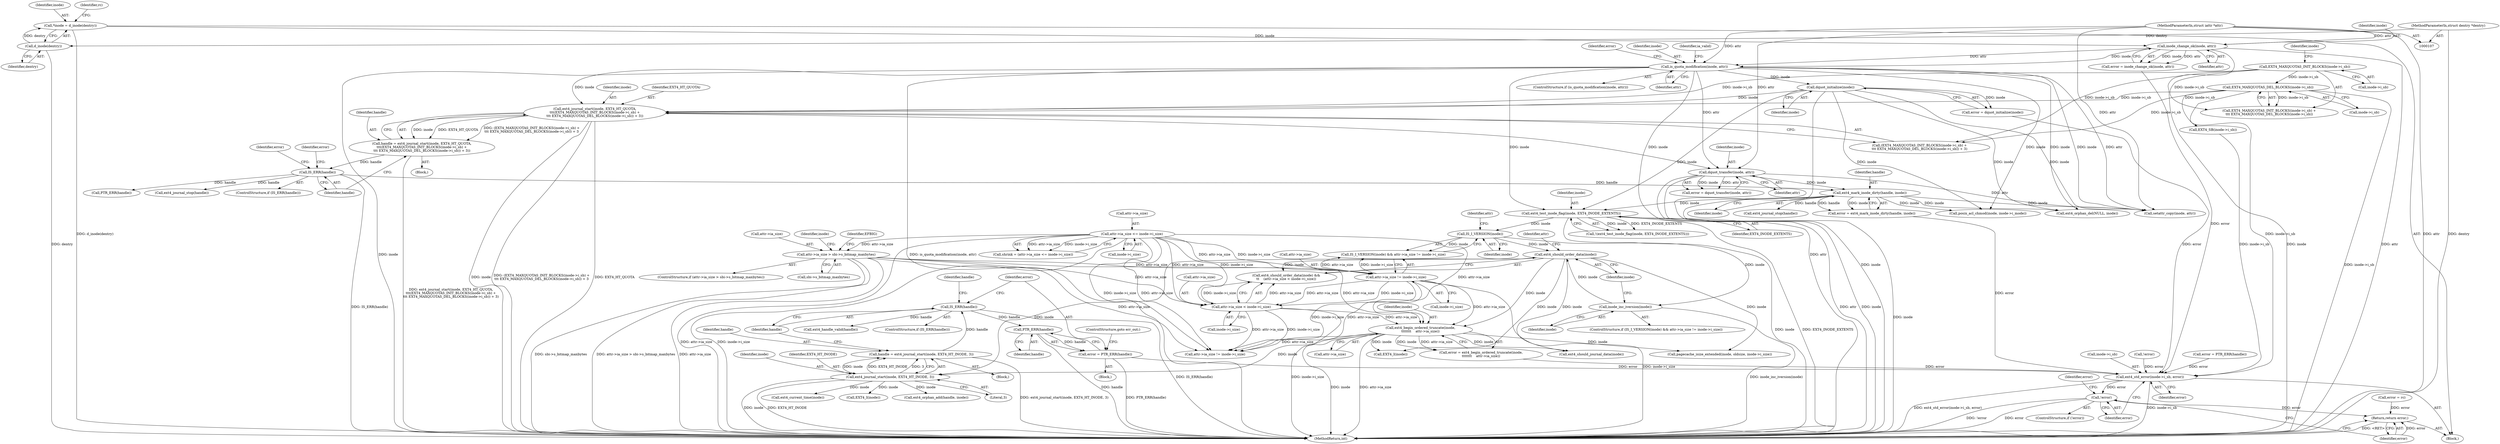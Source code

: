digraph "0_linux_ea3d7209ca01da209cda6f0dea8be9cc4b7a933b_7@pointer" {
"1000364" [label="(Call,PTR_ERR(handle))"];
"1000359" [label="(Call,IS_ERR(handle))"];
"1000352" [label="(Call,handle = ext4_journal_start(inode, EXT4_HT_INODE, 3))"];
"1000354" [label="(Call,ext4_journal_start(inode, EXT4_HT_INODE, 3))"];
"1000335" [label="(Call,ext4_begin_ordered_truncate(inode,\n\t\t\t\t\t\t\t    attr->ia_size))"];
"1000323" [label="(Call,ext4_should_order_data(inode))"];
"1000310" [label="(Call,IS_I_VERSION(inode))"];
"1000277" [label="(Call,ext4_test_inode_flag(inode, EXT4_INODE_EXTENTS))"];
"1000246" [label="(Call,ext4_mark_inode_dirty(handle, inode))"];
"1000198" [label="(Call,IS_ERR(handle))"];
"1000181" [label="(Call,handle = ext4_journal_start(inode, EXT4_HT_QUOTA,\n\t\t\t(EXT4_MAXQUOTAS_INIT_BLOCKS(inode->i_sb) +\n\t\t\t EXT4_MAXQUOTAS_DEL_BLOCKS(inode->i_sb)) + 3))"];
"1000183" [label="(Call,ext4_journal_start(inode, EXT4_HT_QUOTA,\n\t\t\t(EXT4_MAXQUOTAS_INIT_BLOCKS(inode->i_sb) +\n\t\t\t EXT4_MAXQUOTAS_DEL_BLOCKS(inode->i_sb)) + 3))"];
"1000141" [label="(Call,is_quota_modification(inode, attr))"];
"1000133" [label="(Call,inode_change_ok(inode, attr))"];
"1000112" [label="(Call,*inode = d_inode(dentry))"];
"1000114" [label="(Call,d_inode(dentry))"];
"1000108" [label="(MethodParameterIn,struct dentry *dentry)"];
"1000109" [label="(MethodParameterIn,struct iattr *attr)"];
"1000147" [label="(Call,dquot_initialize(inode))"];
"1000188" [label="(Call,EXT4_MAXQUOTAS_INIT_BLOCKS(inode->i_sb))"];
"1000192" [label="(Call,EXT4_MAXQUOTAS_DEL_BLOCKS(inode->i_sb))"];
"1000208" [label="(Call,dquot_transfer(inode, attr))"];
"1000319" [label="(Call,inode_inc_iversion(inode))"];
"1000325" [label="(Call,attr->ia_size < inode->i_size)"];
"1000289" [label="(Call,attr->ia_size > sbi->s_bitmap_maxbytes)"];
"1000268" [label="(Call,attr->ia_size <= inode->i_size)"];
"1000312" [label="(Call,attr->ia_size != inode->i_size)"];
"1000362" [label="(Call,error = PTR_ERR(handle))"];
"1000528" [label="(Call,ext4_std_error(inode->i_sb, error))"];
"1000534" [label="(Call,!error)"];
"1000539" [label="(Return,return error;)"];
"1000351" [label="(Block,)"];
"1000141" [label="(Call,is_quota_modification(inode, attr))"];
"1000365" [label="(Identifier,handle)"];
"1000193" [label="(Call,inode->i_sb)"];
"1000202" [label="(Identifier,error)"];
"1000324" [label="(Identifier,inode)"];
"1000401" [label="(Call,EXT4_I(inode))"];
"1000277" [label="(Call,ext4_test_inode_flag(inode, EXT4_INODE_EXTENTS))"];
"1000184" [label="(Identifier,inode)"];
"1000327" [label="(Identifier,attr)"];
"1000353" [label="(Identifier,handle)"];
"1000532" [label="(Identifier,error)"];
"1000355" [label="(Identifier,inode)"];
"1000269" [label="(Call,attr->ia_size)"];
"1000541" [label="(MethodReturn,int)"];
"1000157" [label="(Identifier,ia_valid)"];
"1000194" [label="(Identifier,inode)"];
"1000210" [label="(Identifier,attr)"];
"1000537" [label="(Identifier,error)"];
"1000356" [label="(Identifier,EXT4_HT_INODE)"];
"1000272" [label="(Call,inode->i_size)"];
"1000528" [label="(Call,ext4_std_error(inode->i_sb, error))"];
"1000335" [label="(Call,ext4_begin_ordered_truncate(inode,\n\t\t\t\t\t\t\t    attr->ia_size))"];
"1000186" [label="(Call,(EXT4_MAXQUOTAS_INIT_BLOCKS(inode->i_sb) +\n\t\t\t EXT4_MAXQUOTAS_DEL_BLOCKS(inode->i_sb)) + 3)"];
"1000336" [label="(Identifier,inode)"];
"1000499" [label="(Call,setattr_copy(inode, attr))"];
"1000188" [label="(Call,EXT4_MAXQUOTAS_INIT_BLOCKS(inode->i_sb))"];
"1000477" [label="(Call,EXT4_I(inode))"];
"1000187" [label="(Call,EXT4_MAXQUOTAS_INIT_BLOCKS(inode->i_sb) +\n\t\t\t EXT4_MAXQUOTAS_DEL_BLOCKS(inode->i_sb))"];
"1000183" [label="(Call,ext4_journal_start(inode, EXT4_HT_QUOTA,\n\t\t\t(EXT4_MAXQUOTAS_INIT_BLOCKS(inode->i_sb) +\n\t\t\t EXT4_MAXQUOTAS_DEL_BLOCKS(inode->i_sb)) + 3))"];
"1000352" [label="(Call,handle = ext4_journal_start(inode, EXT4_HT_INODE, 3))"];
"1000354" [label="(Call,ext4_journal_start(inode, EXT4_HT_INODE, 3))"];
"1000326" [label="(Call,attr->ia_size)"];
"1000314" [label="(Identifier,attr)"];
"1000140" [label="(ControlStructure,if (is_quota_modification(inode, attr)))"];
"1000244" [label="(Call,error = ext4_mark_inode_dirty(handle, inode))"];
"1000203" [label="(Call,PTR_ERR(handle))"];
"1000320" [label="(Identifier,inode)"];
"1000181" [label="(Call,handle = ext4_journal_start(inode, EXT4_HT_QUOTA,\n\t\t\t(EXT4_MAXQUOTAS_INIT_BLOCKS(inode->i_sb) +\n\t\t\t EXT4_MAXQUOTAS_DEL_BLOCKS(inode->i_sb)) + 3))"];
"1000248" [label="(Identifier,inode)"];
"1000361" [label="(Block,)"];
"1000288" [label="(ControlStructure,if (attr->ia_size > sbi->s_bitmap_maxbytes))"];
"1000214" [label="(Call,ext4_journal_stop(handle))"];
"1000362" [label="(Call,error = PTR_ERR(handle))"];
"1000147" [label="(Call,dquot_initialize(inode))"];
"1000146" [label="(Identifier,error)"];
"1000536" [label="(Call,error = rc)"];
"1000375" [label="(Call,ext4_orphan_add(handle, inode))"];
"1000268" [label="(Call,attr->ia_size <= inode->i_size)"];
"1000198" [label="(Call,IS_ERR(handle))"];
"1000323" [label="(Call,ext4_should_order_data(inode))"];
"1000311" [label="(Identifier,inode)"];
"1000266" [label="(Call,shrink = (attr->ia_size <= inode->i_size))"];
"1000529" [label="(Call,inode->i_sb)"];
"1000535" [label="(Identifier,error)"];
"1000284" [label="(Call,EXT4_SB(inode->i_sb))"];
"1000143" [label="(Identifier,attr)"];
"1000360" [label="(Identifier,handle)"];
"1000115" [label="(Identifier,dentry)"];
"1000337" [label="(Call,attr->ia_size)"];
"1000359" [label="(Call,IS_ERR(handle))"];
"1000522" [label="(Call,posix_acl_chmod(inode, inode->i_mode))"];
"1000113" [label="(Identifier,inode)"];
"1000357" [label="(Literal,3)"];
"1000134" [label="(Identifier,inode)"];
"1000322" [label="(Call,ext4_should_order_data(inode) &&\n\t\t    (attr->ia_size < inode->i_size))"];
"1000290" [label="(Call,attr->ia_size)"];
"1000309" [label="(Call,IS_I_VERSION(inode) && attr->ia_size != inode->i_size)"];
"1000109" [label="(MethodParameterIn,struct iattr *attr)"];
"1000389" [label="(Call,ext4_current_time(inode))"];
"1000316" [label="(Call,inode->i_size)"];
"1000289" [label="(Call,attr->ia_size > sbi->s_bitmap_maxbytes)"];
"1000303" [label="(Identifier,inode)"];
"1000451" [label="(Call,pagecache_isize_extended(inode, oldsize, inode->i_size))"];
"1000370" [label="(Identifier,handle)"];
"1000364" [label="(Call,PTR_ERR(handle))"];
"1000192" [label="(Call,EXT4_MAXQUOTAS_DEL_BLOCKS(inode->i_sb))"];
"1000112" [label="(Call,*inode = d_inode(dentry))"];
"1000510" [label="(Call,ext4_orphan_del(NULL, inode))"];
"1000182" [label="(Identifier,handle)"];
"1000424" [label="(Call,!error)"];
"1000533" [label="(ControlStructure,if (!error))"];
"1000249" [label="(Call,ext4_journal_stop(handle))"];
"1000131" [label="(Call,error = inode_change_ok(inode, attr))"];
"1000363" [label="(Identifier,error)"];
"1000278" [label="(Identifier,inode)"];
"1000148" [label="(Identifier,inode)"];
"1000540" [label="(Identifier,error)"];
"1000179" [label="(Block,)"];
"1000279" [label="(Identifier,EXT4_INODE_EXTENTS)"];
"1000298" [label="(Identifier,EFBIG)"];
"1000209" [label="(Identifier,inode)"];
"1000246" [label="(Call,ext4_mark_inode_dirty(handle, inode))"];
"1000145" [label="(Call,error = dquot_initialize(inode))"];
"1000206" [label="(Call,error = dquot_transfer(inode, attr))"];
"1000142" [label="(Identifier,inode)"];
"1000369" [label="(Call,ext4_handle_valid(handle))"];
"1000135" [label="(Identifier,attr)"];
"1000325" [label="(Call,attr->ia_size < inode->i_size)"];
"1000207" [label="(Identifier,error)"];
"1000185" [label="(Identifier,EXT4_HT_QUOTA)"];
"1000312" [label="(Call,attr->ia_size != inode->i_size)"];
"1000539" [label="(Return,return error;)"];
"1000308" [label="(ControlStructure,if (IS_I_VERSION(inode) && attr->ia_size != inode->i_size))"];
"1000201" [label="(Call,error = PTR_ERR(handle))"];
"1000462" [label="(Call,ext4_should_journal_data(inode))"];
"1000208" [label="(Call,dquot_transfer(inode, attr))"];
"1000329" [label="(Call,inode->i_size)"];
"1000197" [label="(ControlStructure,if (IS_ERR(handle)))"];
"1000189" [label="(Call,inode->i_sb)"];
"1000276" [label="(Call,!(ext4_test_inode_flag(inode, EXT4_INODE_EXTENTS)))"];
"1000119" [label="(Identifier,rc)"];
"1000114" [label="(Call,d_inode(dentry))"];
"1000358" [label="(ControlStructure,if (IS_ERR(handle)))"];
"1000313" [label="(Call,attr->ia_size)"];
"1000310" [label="(Call,IS_I_VERSION(inode))"];
"1000534" [label="(Call,!error)"];
"1000293" [label="(Call,sbi->s_bitmap_maxbytes)"];
"1000247" [label="(Identifier,handle)"];
"1000319" [label="(Call,inode_inc_iversion(inode))"];
"1000133" [label="(Call,inode_change_ok(inode, attr))"];
"1000199" [label="(Identifier,handle)"];
"1000333" [label="(Call,error = ext4_begin_ordered_truncate(inode,\n\t\t\t\t\t\t\t    attr->ia_size))"];
"1000344" [label="(Call,attr->ia_size != inode->i_size)"];
"1000366" [label="(ControlStructure,goto err_out;)"];
"1000108" [label="(MethodParameterIn,struct dentry *dentry)"];
"1000110" [label="(Block,)"];
"1000364" -> "1000362"  [label="AST: "];
"1000364" -> "1000365"  [label="CFG: "];
"1000365" -> "1000364"  [label="AST: "];
"1000362" -> "1000364"  [label="CFG: "];
"1000364" -> "1000541"  [label="DDG: handle"];
"1000364" -> "1000362"  [label="DDG: handle"];
"1000359" -> "1000364"  [label="DDG: handle"];
"1000359" -> "1000358"  [label="AST: "];
"1000359" -> "1000360"  [label="CFG: "];
"1000360" -> "1000359"  [label="AST: "];
"1000363" -> "1000359"  [label="CFG: "];
"1000370" -> "1000359"  [label="CFG: "];
"1000359" -> "1000541"  [label="DDG: IS_ERR(handle)"];
"1000352" -> "1000359"  [label="DDG: handle"];
"1000359" -> "1000369"  [label="DDG: handle"];
"1000352" -> "1000351"  [label="AST: "];
"1000352" -> "1000354"  [label="CFG: "];
"1000353" -> "1000352"  [label="AST: "];
"1000354" -> "1000352"  [label="AST: "];
"1000360" -> "1000352"  [label="CFG: "];
"1000352" -> "1000541"  [label="DDG: ext4_journal_start(inode, EXT4_HT_INODE, 3)"];
"1000354" -> "1000352"  [label="DDG: inode"];
"1000354" -> "1000352"  [label="DDG: EXT4_HT_INODE"];
"1000354" -> "1000352"  [label="DDG: 3"];
"1000354" -> "1000357"  [label="CFG: "];
"1000355" -> "1000354"  [label="AST: "];
"1000356" -> "1000354"  [label="AST: "];
"1000357" -> "1000354"  [label="AST: "];
"1000354" -> "1000541"  [label="DDG: EXT4_HT_INODE"];
"1000354" -> "1000541"  [label="DDG: inode"];
"1000335" -> "1000354"  [label="DDG: inode"];
"1000323" -> "1000354"  [label="DDG: inode"];
"1000354" -> "1000375"  [label="DDG: inode"];
"1000354" -> "1000389"  [label="DDG: inode"];
"1000354" -> "1000401"  [label="DDG: inode"];
"1000335" -> "1000333"  [label="AST: "];
"1000335" -> "1000337"  [label="CFG: "];
"1000336" -> "1000335"  [label="AST: "];
"1000337" -> "1000335"  [label="AST: "];
"1000333" -> "1000335"  [label="CFG: "];
"1000335" -> "1000541"  [label="DDG: inode"];
"1000335" -> "1000541"  [label="DDG: attr->ia_size"];
"1000335" -> "1000333"  [label="DDG: inode"];
"1000335" -> "1000333"  [label="DDG: attr->ia_size"];
"1000323" -> "1000335"  [label="DDG: inode"];
"1000325" -> "1000335"  [label="DDG: attr->ia_size"];
"1000289" -> "1000335"  [label="DDG: attr->ia_size"];
"1000312" -> "1000335"  [label="DDG: attr->ia_size"];
"1000268" -> "1000335"  [label="DDG: attr->ia_size"];
"1000335" -> "1000344"  [label="DDG: attr->ia_size"];
"1000335" -> "1000451"  [label="DDG: inode"];
"1000335" -> "1000462"  [label="DDG: inode"];
"1000335" -> "1000477"  [label="DDG: inode"];
"1000323" -> "1000322"  [label="AST: "];
"1000323" -> "1000324"  [label="CFG: "];
"1000324" -> "1000323"  [label="AST: "];
"1000327" -> "1000323"  [label="CFG: "];
"1000322" -> "1000323"  [label="CFG: "];
"1000323" -> "1000322"  [label="DDG: inode"];
"1000310" -> "1000323"  [label="DDG: inode"];
"1000319" -> "1000323"  [label="DDG: inode"];
"1000323" -> "1000451"  [label="DDG: inode"];
"1000323" -> "1000462"  [label="DDG: inode"];
"1000323" -> "1000477"  [label="DDG: inode"];
"1000310" -> "1000309"  [label="AST: "];
"1000310" -> "1000311"  [label="CFG: "];
"1000311" -> "1000310"  [label="AST: "];
"1000314" -> "1000310"  [label="CFG: "];
"1000309" -> "1000310"  [label="CFG: "];
"1000310" -> "1000309"  [label="DDG: inode"];
"1000277" -> "1000310"  [label="DDG: inode"];
"1000310" -> "1000319"  [label="DDG: inode"];
"1000277" -> "1000276"  [label="AST: "];
"1000277" -> "1000279"  [label="CFG: "];
"1000278" -> "1000277"  [label="AST: "];
"1000279" -> "1000277"  [label="AST: "];
"1000276" -> "1000277"  [label="CFG: "];
"1000277" -> "1000541"  [label="DDG: inode"];
"1000277" -> "1000541"  [label="DDG: EXT4_INODE_EXTENTS"];
"1000277" -> "1000276"  [label="DDG: inode"];
"1000277" -> "1000276"  [label="DDG: EXT4_INODE_EXTENTS"];
"1000246" -> "1000277"  [label="DDG: inode"];
"1000141" -> "1000277"  [label="DDG: inode"];
"1000147" -> "1000277"  [label="DDG: inode"];
"1000246" -> "1000244"  [label="AST: "];
"1000246" -> "1000248"  [label="CFG: "];
"1000247" -> "1000246"  [label="AST: "];
"1000248" -> "1000246"  [label="AST: "];
"1000244" -> "1000246"  [label="CFG: "];
"1000246" -> "1000541"  [label="DDG: inode"];
"1000246" -> "1000244"  [label="DDG: handle"];
"1000246" -> "1000244"  [label="DDG: inode"];
"1000198" -> "1000246"  [label="DDG: handle"];
"1000208" -> "1000246"  [label="DDG: inode"];
"1000246" -> "1000249"  [label="DDG: handle"];
"1000246" -> "1000499"  [label="DDG: inode"];
"1000246" -> "1000510"  [label="DDG: inode"];
"1000246" -> "1000522"  [label="DDG: inode"];
"1000198" -> "1000197"  [label="AST: "];
"1000198" -> "1000199"  [label="CFG: "];
"1000199" -> "1000198"  [label="AST: "];
"1000202" -> "1000198"  [label="CFG: "];
"1000207" -> "1000198"  [label="CFG: "];
"1000198" -> "1000541"  [label="DDG: IS_ERR(handle)"];
"1000181" -> "1000198"  [label="DDG: handle"];
"1000198" -> "1000203"  [label="DDG: handle"];
"1000198" -> "1000214"  [label="DDG: handle"];
"1000181" -> "1000179"  [label="AST: "];
"1000181" -> "1000183"  [label="CFG: "];
"1000182" -> "1000181"  [label="AST: "];
"1000183" -> "1000181"  [label="AST: "];
"1000199" -> "1000181"  [label="CFG: "];
"1000181" -> "1000541"  [label="DDG: ext4_journal_start(inode, EXT4_HT_QUOTA,\n\t\t\t(EXT4_MAXQUOTAS_INIT_BLOCKS(inode->i_sb) +\n\t\t\t EXT4_MAXQUOTAS_DEL_BLOCKS(inode->i_sb)) + 3)"];
"1000183" -> "1000181"  [label="DDG: inode"];
"1000183" -> "1000181"  [label="DDG: EXT4_HT_QUOTA"];
"1000183" -> "1000181"  [label="DDG: (EXT4_MAXQUOTAS_INIT_BLOCKS(inode->i_sb) +\n\t\t\t EXT4_MAXQUOTAS_DEL_BLOCKS(inode->i_sb)) + 3"];
"1000183" -> "1000186"  [label="CFG: "];
"1000184" -> "1000183"  [label="AST: "];
"1000185" -> "1000183"  [label="AST: "];
"1000186" -> "1000183"  [label="AST: "];
"1000183" -> "1000541"  [label="DDG: (EXT4_MAXQUOTAS_INIT_BLOCKS(inode->i_sb) +\n\t\t\t EXT4_MAXQUOTAS_DEL_BLOCKS(inode->i_sb)) + 3"];
"1000183" -> "1000541"  [label="DDG: EXT4_HT_QUOTA"];
"1000183" -> "1000541"  [label="DDG: inode"];
"1000141" -> "1000183"  [label="DDG: inode"];
"1000147" -> "1000183"  [label="DDG: inode"];
"1000188" -> "1000183"  [label="DDG: inode->i_sb"];
"1000192" -> "1000183"  [label="DDG: inode->i_sb"];
"1000183" -> "1000208"  [label="DDG: inode"];
"1000141" -> "1000140"  [label="AST: "];
"1000141" -> "1000143"  [label="CFG: "];
"1000142" -> "1000141"  [label="AST: "];
"1000143" -> "1000141"  [label="AST: "];
"1000146" -> "1000141"  [label="CFG: "];
"1000157" -> "1000141"  [label="CFG: "];
"1000141" -> "1000541"  [label="DDG: inode"];
"1000141" -> "1000541"  [label="DDG: is_quota_modification(inode, attr)"];
"1000141" -> "1000541"  [label="DDG: attr"];
"1000133" -> "1000141"  [label="DDG: inode"];
"1000133" -> "1000141"  [label="DDG: attr"];
"1000109" -> "1000141"  [label="DDG: attr"];
"1000141" -> "1000147"  [label="DDG: inode"];
"1000141" -> "1000208"  [label="DDG: attr"];
"1000141" -> "1000499"  [label="DDG: inode"];
"1000141" -> "1000499"  [label="DDG: attr"];
"1000141" -> "1000510"  [label="DDG: inode"];
"1000141" -> "1000522"  [label="DDG: inode"];
"1000133" -> "1000131"  [label="AST: "];
"1000133" -> "1000135"  [label="CFG: "];
"1000134" -> "1000133"  [label="AST: "];
"1000135" -> "1000133"  [label="AST: "];
"1000131" -> "1000133"  [label="CFG: "];
"1000133" -> "1000541"  [label="DDG: inode"];
"1000133" -> "1000541"  [label="DDG: attr"];
"1000133" -> "1000131"  [label="DDG: inode"];
"1000133" -> "1000131"  [label="DDG: attr"];
"1000112" -> "1000133"  [label="DDG: inode"];
"1000109" -> "1000133"  [label="DDG: attr"];
"1000112" -> "1000110"  [label="AST: "];
"1000112" -> "1000114"  [label="CFG: "];
"1000113" -> "1000112"  [label="AST: "];
"1000114" -> "1000112"  [label="AST: "];
"1000119" -> "1000112"  [label="CFG: "];
"1000112" -> "1000541"  [label="DDG: d_inode(dentry)"];
"1000114" -> "1000112"  [label="DDG: dentry"];
"1000114" -> "1000115"  [label="CFG: "];
"1000115" -> "1000114"  [label="AST: "];
"1000114" -> "1000541"  [label="DDG: dentry"];
"1000108" -> "1000114"  [label="DDG: dentry"];
"1000108" -> "1000107"  [label="AST: "];
"1000108" -> "1000541"  [label="DDG: dentry"];
"1000109" -> "1000107"  [label="AST: "];
"1000109" -> "1000541"  [label="DDG: attr"];
"1000109" -> "1000208"  [label="DDG: attr"];
"1000109" -> "1000499"  [label="DDG: attr"];
"1000147" -> "1000145"  [label="AST: "];
"1000147" -> "1000148"  [label="CFG: "];
"1000148" -> "1000147"  [label="AST: "];
"1000145" -> "1000147"  [label="CFG: "];
"1000147" -> "1000541"  [label="DDG: inode"];
"1000147" -> "1000145"  [label="DDG: inode"];
"1000147" -> "1000499"  [label="DDG: inode"];
"1000147" -> "1000510"  [label="DDG: inode"];
"1000147" -> "1000522"  [label="DDG: inode"];
"1000188" -> "1000187"  [label="AST: "];
"1000188" -> "1000189"  [label="CFG: "];
"1000189" -> "1000188"  [label="AST: "];
"1000194" -> "1000188"  [label="CFG: "];
"1000188" -> "1000186"  [label="DDG: inode->i_sb"];
"1000188" -> "1000187"  [label="DDG: inode->i_sb"];
"1000188" -> "1000192"  [label="DDG: inode->i_sb"];
"1000192" -> "1000187"  [label="AST: "];
"1000192" -> "1000193"  [label="CFG: "];
"1000193" -> "1000192"  [label="AST: "];
"1000187" -> "1000192"  [label="CFG: "];
"1000192" -> "1000541"  [label="DDG: inode->i_sb"];
"1000192" -> "1000186"  [label="DDG: inode->i_sb"];
"1000192" -> "1000187"  [label="DDG: inode->i_sb"];
"1000192" -> "1000284"  [label="DDG: inode->i_sb"];
"1000192" -> "1000528"  [label="DDG: inode->i_sb"];
"1000208" -> "1000206"  [label="AST: "];
"1000208" -> "1000210"  [label="CFG: "];
"1000209" -> "1000208"  [label="AST: "];
"1000210" -> "1000208"  [label="AST: "];
"1000206" -> "1000208"  [label="CFG: "];
"1000208" -> "1000541"  [label="DDG: inode"];
"1000208" -> "1000541"  [label="DDG: attr"];
"1000208" -> "1000206"  [label="DDG: inode"];
"1000208" -> "1000206"  [label="DDG: attr"];
"1000208" -> "1000499"  [label="DDG: attr"];
"1000319" -> "1000308"  [label="AST: "];
"1000319" -> "1000320"  [label="CFG: "];
"1000320" -> "1000319"  [label="AST: "];
"1000324" -> "1000319"  [label="CFG: "];
"1000319" -> "1000541"  [label="DDG: inode_inc_iversion(inode)"];
"1000325" -> "1000322"  [label="AST: "];
"1000325" -> "1000329"  [label="CFG: "];
"1000326" -> "1000325"  [label="AST: "];
"1000329" -> "1000325"  [label="AST: "];
"1000322" -> "1000325"  [label="CFG: "];
"1000325" -> "1000541"  [label="DDG: inode->i_size"];
"1000325" -> "1000322"  [label="DDG: attr->ia_size"];
"1000325" -> "1000322"  [label="DDG: inode->i_size"];
"1000289" -> "1000325"  [label="DDG: attr->ia_size"];
"1000312" -> "1000325"  [label="DDG: attr->ia_size"];
"1000312" -> "1000325"  [label="DDG: inode->i_size"];
"1000268" -> "1000325"  [label="DDG: attr->ia_size"];
"1000268" -> "1000325"  [label="DDG: inode->i_size"];
"1000325" -> "1000344"  [label="DDG: attr->ia_size"];
"1000325" -> "1000344"  [label="DDG: inode->i_size"];
"1000289" -> "1000288"  [label="AST: "];
"1000289" -> "1000293"  [label="CFG: "];
"1000290" -> "1000289"  [label="AST: "];
"1000293" -> "1000289"  [label="AST: "];
"1000298" -> "1000289"  [label="CFG: "];
"1000303" -> "1000289"  [label="CFG: "];
"1000289" -> "1000541"  [label="DDG: attr->ia_size"];
"1000289" -> "1000541"  [label="DDG: sbi->s_bitmap_maxbytes"];
"1000289" -> "1000541"  [label="DDG: attr->ia_size > sbi->s_bitmap_maxbytes"];
"1000268" -> "1000289"  [label="DDG: attr->ia_size"];
"1000289" -> "1000312"  [label="DDG: attr->ia_size"];
"1000289" -> "1000344"  [label="DDG: attr->ia_size"];
"1000268" -> "1000266"  [label="AST: "];
"1000268" -> "1000272"  [label="CFG: "];
"1000269" -> "1000268"  [label="AST: "];
"1000272" -> "1000268"  [label="AST: "];
"1000266" -> "1000268"  [label="CFG: "];
"1000268" -> "1000541"  [label="DDG: attr->ia_size"];
"1000268" -> "1000541"  [label="DDG: inode->i_size"];
"1000268" -> "1000266"  [label="DDG: attr->ia_size"];
"1000268" -> "1000266"  [label="DDG: inode->i_size"];
"1000268" -> "1000312"  [label="DDG: attr->ia_size"];
"1000268" -> "1000312"  [label="DDG: inode->i_size"];
"1000268" -> "1000344"  [label="DDG: attr->ia_size"];
"1000268" -> "1000344"  [label="DDG: inode->i_size"];
"1000312" -> "1000309"  [label="AST: "];
"1000312" -> "1000316"  [label="CFG: "];
"1000313" -> "1000312"  [label="AST: "];
"1000316" -> "1000312"  [label="AST: "];
"1000309" -> "1000312"  [label="CFG: "];
"1000312" -> "1000541"  [label="DDG: inode->i_size"];
"1000312" -> "1000309"  [label="DDG: attr->ia_size"];
"1000312" -> "1000309"  [label="DDG: inode->i_size"];
"1000312" -> "1000344"  [label="DDG: attr->ia_size"];
"1000312" -> "1000344"  [label="DDG: inode->i_size"];
"1000362" -> "1000361"  [label="AST: "];
"1000363" -> "1000362"  [label="AST: "];
"1000366" -> "1000362"  [label="CFG: "];
"1000362" -> "1000541"  [label="DDG: PTR_ERR(handle)"];
"1000362" -> "1000528"  [label="DDG: error"];
"1000528" -> "1000110"  [label="AST: "];
"1000528" -> "1000532"  [label="CFG: "];
"1000529" -> "1000528"  [label="AST: "];
"1000532" -> "1000528"  [label="AST: "];
"1000535" -> "1000528"  [label="CFG: "];
"1000528" -> "1000541"  [label="DDG: ext4_std_error(inode->i_sb, error)"];
"1000528" -> "1000541"  [label="DDG: inode->i_sb"];
"1000284" -> "1000528"  [label="DDG: inode->i_sb"];
"1000333" -> "1000528"  [label="DDG: error"];
"1000131" -> "1000528"  [label="DDG: error"];
"1000424" -> "1000528"  [label="DDG: error"];
"1000244" -> "1000528"  [label="DDG: error"];
"1000145" -> "1000528"  [label="DDG: error"];
"1000201" -> "1000528"  [label="DDG: error"];
"1000528" -> "1000534"  [label="DDG: error"];
"1000534" -> "1000533"  [label="AST: "];
"1000534" -> "1000535"  [label="CFG: "];
"1000535" -> "1000534"  [label="AST: "];
"1000537" -> "1000534"  [label="CFG: "];
"1000540" -> "1000534"  [label="CFG: "];
"1000534" -> "1000541"  [label="DDG: !error"];
"1000534" -> "1000541"  [label="DDG: error"];
"1000534" -> "1000539"  [label="DDG: error"];
"1000539" -> "1000110"  [label="AST: "];
"1000539" -> "1000540"  [label="CFG: "];
"1000540" -> "1000539"  [label="AST: "];
"1000541" -> "1000539"  [label="CFG: "];
"1000539" -> "1000541"  [label="DDG: <RET>"];
"1000540" -> "1000539"  [label="DDG: error"];
"1000536" -> "1000539"  [label="DDG: error"];
}

